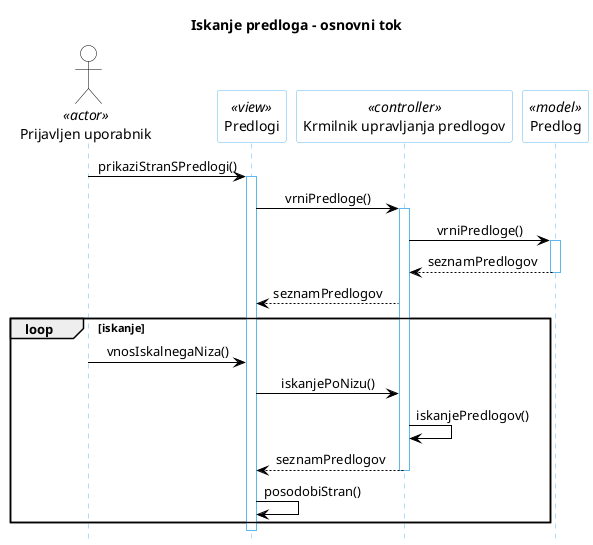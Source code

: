 @startuml IskanjeOsnovni

hide footbox

skinparam backgroundcolor white
skinparam defaultTextAlignment center
skinparam actorBorderColor black
skinparam actorBackgroundColor white
skinparam arrowColor black  
skinparam sequenceLifeLineBorderColor #5FB8EC
skinparam sequenceParticipantBorderColor #5FB8EC
skinparam sequenceParticipantBackgroundColor white

title "Iskanje predloga - osnovni tok"

actor "Prijavljen uporabnik" AS U <<actor>>

participant "Predlogi" as Predlogi <<view>>
participant "Krmilnik upravljanja predlogov" as Krmilnik <<controller>>
participant "Predlog" as  Predlog <<model>>


U -> Predlogi: prikaziStranSPredlogi()
activate Predlogi

Predlogi -> Krmilnik: vrniPredloge()
activate Krmilnik

Krmilnik -> Predlog: vrniPredloge()
activate Predlog

Predlog -[dotted]> Krmilnik: seznamPredlogov
deactivate Predlog

Krmilnik -[dotted]> Predlogi: seznamPredlogov

loop iskanje
  U -> Predlogi: vnosIskalnegaNiza()
  Predlogi -> Krmilnik: iskanjePoNizu()
  Krmilnik -> Krmilnik: iskanjePredlogov()
  Krmilnik -[dotted]> Predlogi: seznamPredlogov
  deactivate Krmilnik
  Predlogi -> Predlogi: posodobiStran()
end






@enduml
